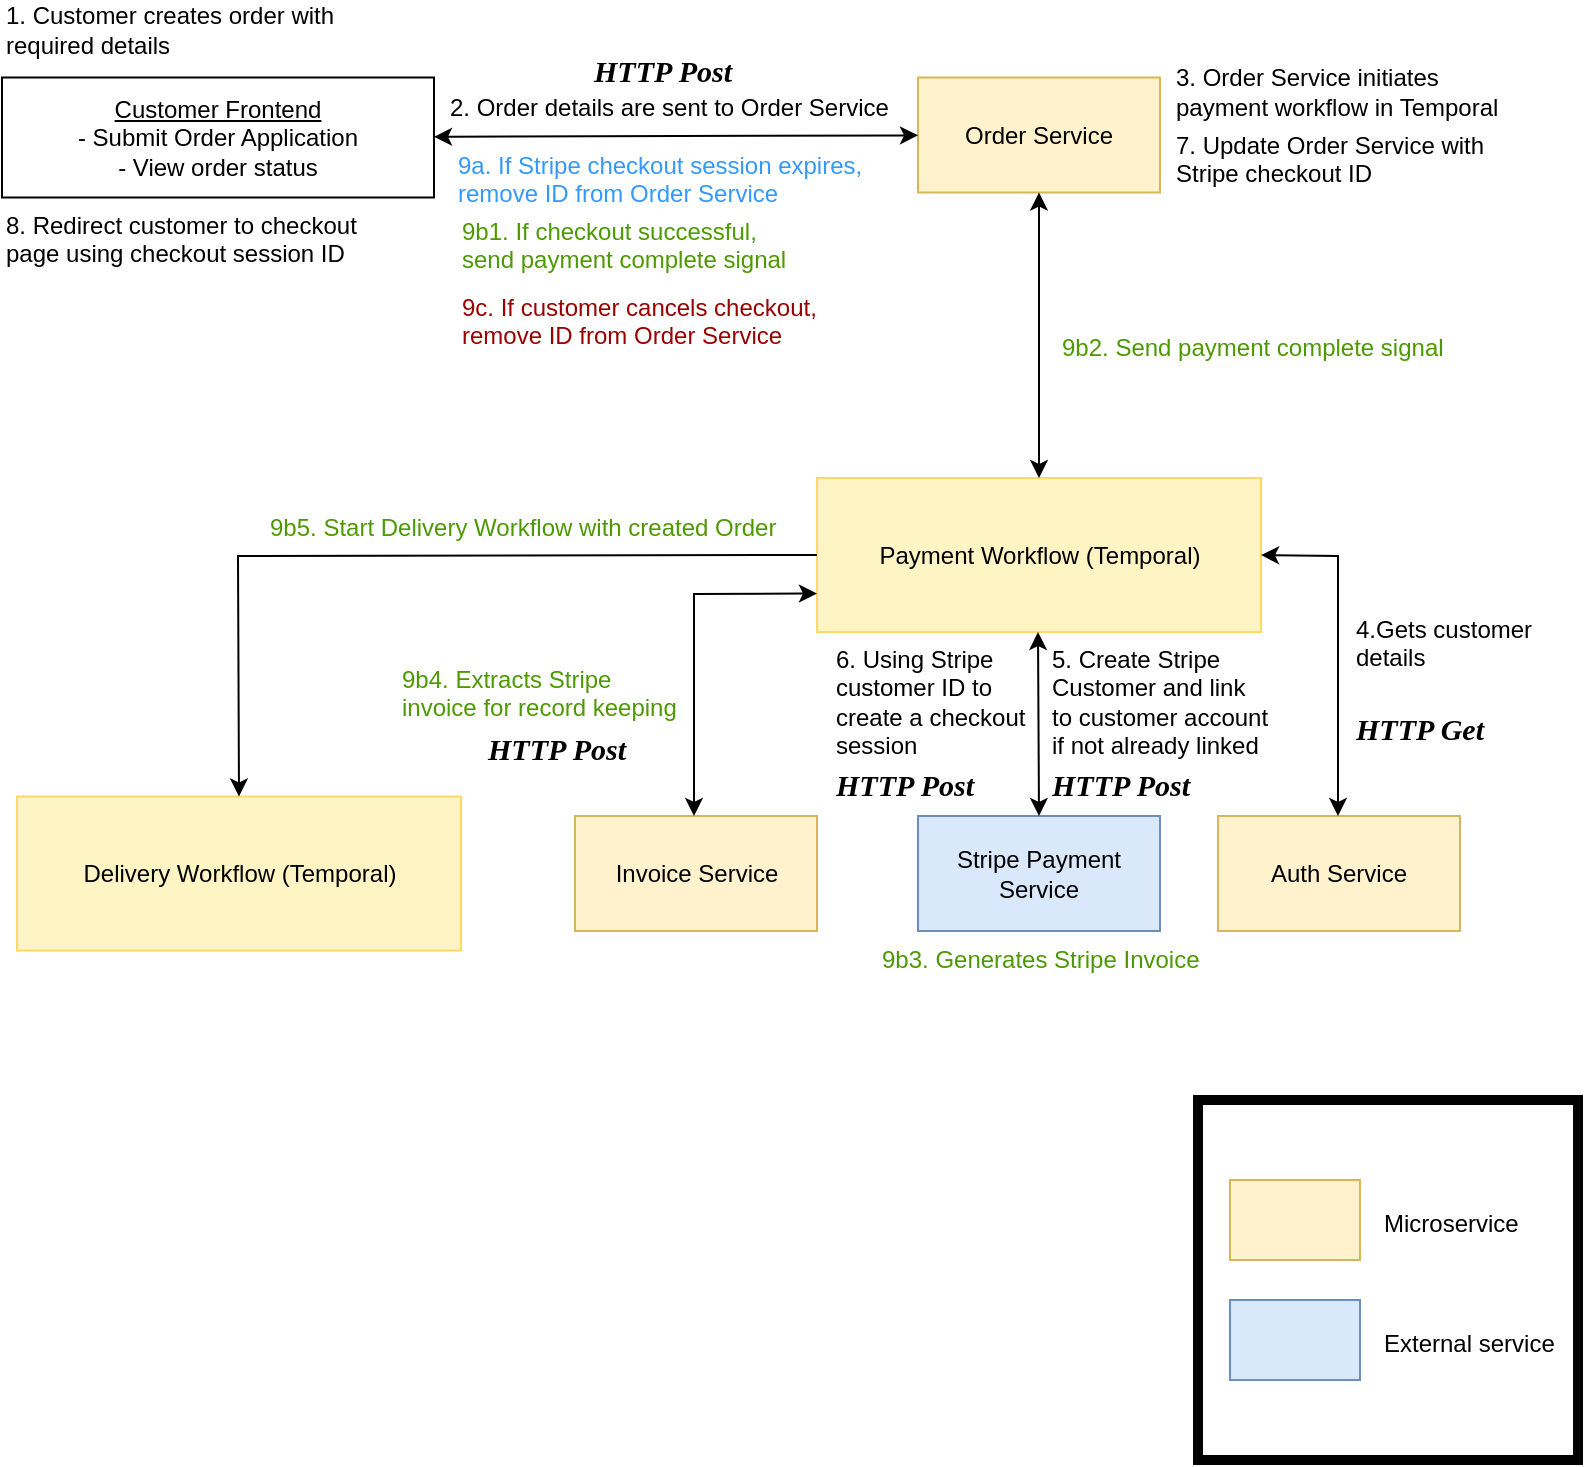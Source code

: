 <mxfile pages="2">
    <diagram name="Page-1" id="jY7Wt-v1LxDKGmgFNE5M">
        <mxGraphModel dx="1487" dy="833" grid="0" gridSize="10" guides="1" tooltips="1" connect="1" arrows="1" fold="1" page="1" pageScale="1" pageWidth="850" pageHeight="1100" math="0" shadow="0">
            <root>
                <mxCell id="0"/>
                <mxCell id="1" parent="0"/>
                <mxCell id="ZCIKir5QU30v5sFeuKnt-1" value="&lt;u&gt;Customer Frontend&lt;/u&gt;&lt;div&gt;- Submit Order Application&lt;/div&gt;&lt;div&gt;- View order status&lt;/div&gt;" style="rounded=0;whiteSpace=wrap;html=1;" parent="1" vertex="1">
                    <mxGeometry x="32" y="58.75" width="216" height="60" as="geometry"/>
                </mxCell>
                <mxCell id="ZCIKir5QU30v5sFeuKnt-2" value="Payment Workflow (Temporal)" style="rounded=0;whiteSpace=wrap;html=1;fillColor=light-dark(#FFF4C3,var(--ge-dark-color, #121212));strokeColor=light-dark(#FFD966,#FFFFFF);" parent="1" vertex="1">
                    <mxGeometry x="439.5" y="259" width="222" height="77" as="geometry"/>
                </mxCell>
                <mxCell id="ZCIKir5QU30v5sFeuKnt-3" value="Order Service" style="rounded=0;whiteSpace=wrap;html=1;fillColor=#fff2cc;strokeColor=#d6b656;" parent="1" vertex="1">
                    <mxGeometry x="490" y="58.75" width="121" height="57.5" as="geometry"/>
                </mxCell>
                <mxCell id="ZCIKir5QU30v5sFeuKnt-4" value="1. Customer creates order with &lt;br&gt;required details" style="text;html=1;align=left;verticalAlign=middle;whiteSpace=wrap;rounded=0;" parent="1" vertex="1">
                    <mxGeometry x="32" y="20" width="239" height="30" as="geometry"/>
                </mxCell>
                <mxCell id="ZCIKir5QU30v5sFeuKnt-5" value="" style="endArrow=classic;startArrow=classic;html=1;rounded=0;" parent="1" source="ZCIKir5QU30v5sFeuKnt-1" target="ZCIKir5QU30v5sFeuKnt-3" edge="1">
                    <mxGeometry width="50" height="50" relative="1" as="geometry">
                        <mxPoint x="359" y="307" as="sourcePoint"/>
                        <mxPoint x="409" y="257" as="targetPoint"/>
                    </mxGeometry>
                </mxCell>
                <mxCell id="ZCIKir5QU30v5sFeuKnt-6" value="" style="endArrow=classic;startArrow=classic;html=1;rounded=0;entryX=0.5;entryY=1;entryDx=0;entryDy=0;" parent="1" source="ZCIKir5QU30v5sFeuKnt-2" target="ZCIKir5QU30v5sFeuKnt-3" edge="1">
                    <mxGeometry width="50" height="50" relative="1" as="geometry">
                        <mxPoint x="424" y="238.289" as="sourcePoint"/>
                        <mxPoint x="550.5" y="184.25" as="targetPoint"/>
                    </mxGeometry>
                </mxCell>
                <mxCell id="ZCIKir5QU30v5sFeuKnt-7" value="2. Order details are sent to Order Service" style="text;html=1;align=left;verticalAlign=middle;whiteSpace=wrap;rounded=0;" parent="1" vertex="1">
                    <mxGeometry x="254" y="58.75" width="239" height="30" as="geometry"/>
                </mxCell>
                <mxCell id="ZCIKir5QU30v5sFeuKnt-8" value="3. Order Service initiates payment workflow in Temporal" style="text;html=1;align=left;verticalAlign=middle;whiteSpace=wrap;rounded=0;" parent="1" vertex="1">
                    <mxGeometry x="617" y="50.75" width="169" height="30" as="geometry"/>
                </mxCell>
                <mxCell id="ZCIKir5QU30v5sFeuKnt-9" value="Auth Service" style="rounded=0;whiteSpace=wrap;html=1;fillColor=#fff2cc;strokeColor=#d6b656;" parent="1" vertex="1">
                    <mxGeometry x="640" y="428" width="121" height="57.5" as="geometry"/>
                </mxCell>
                <mxCell id="ZCIKir5QU30v5sFeuKnt-10" value="" style="endArrow=classic;startArrow=classic;html=1;rounded=0;entryX=1;entryY=0.5;entryDx=0;entryDy=0;" parent="1" target="ZCIKir5QU30v5sFeuKnt-2" edge="1">
                    <mxGeometry width="50" height="50" relative="1" as="geometry">
                        <mxPoint x="700" y="428" as="sourcePoint"/>
                        <mxPoint x="700" y="353" as="targetPoint"/>
                        <Array as="points">
                            <mxPoint x="700" y="298"/>
                        </Array>
                    </mxGeometry>
                </mxCell>
                <mxCell id="ZCIKir5QU30v5sFeuKnt-11" value="4.Gets customer details" style="text;whiteSpace=wrap;align=left;" parent="1" vertex="1">
                    <mxGeometry x="707" y="321" width="113" height="40" as="geometry"/>
                </mxCell>
                <mxCell id="ZCIKir5QU30v5sFeuKnt-12" value="Stripe Payment&lt;br&gt;Service" style="rounded=0;whiteSpace=wrap;html=1;fillColor=#dae8fc;strokeColor=#6c8ebf;" parent="1" vertex="1">
                    <mxGeometry x="490" y="428" width="121" height="57.5" as="geometry"/>
                </mxCell>
                <mxCell id="ZCIKir5QU30v5sFeuKnt-13" value="" style="endArrow=classic;startArrow=classic;html=1;rounded=0;entryX=0.5;entryY=1;entryDx=0;entryDy=0;exitX=0.5;exitY=0;exitDx=0;exitDy=0;" parent="1" source="ZCIKir5QU30v5sFeuKnt-12" edge="1">
                    <mxGeometry width="50" height="50" relative="1" as="geometry">
                        <mxPoint x="550" y="411" as="sourcePoint"/>
                        <mxPoint x="550" y="336" as="targetPoint"/>
                    </mxGeometry>
                </mxCell>
                <mxCell id="ZCIKir5QU30v5sFeuKnt-14" value="6. Using Stripe customer ID to create a checkout session" style="text;whiteSpace=wrap;align=left;" parent="1" vertex="1">
                    <mxGeometry x="447" y="336" width="113" height="72" as="geometry"/>
                </mxCell>
                <mxCell id="ZCIKir5QU30v5sFeuKnt-15" value="5. Create Stripe&#xa;Customer and link&#xa;to customer account if not already linked" style="text;whiteSpace=wrap;align=left;" parent="1" vertex="1">
                    <mxGeometry x="555" y="336" width="113" height="72" as="geometry"/>
                </mxCell>
                <mxCell id="ZCIKir5QU30v5sFeuKnt-16" value="7. Update Order Service with Stripe checkout ID" style="text;whiteSpace=wrap;align=left;" parent="1" vertex="1">
                    <mxGeometry x="617" y="78.75" width="179" height="43.25" as="geometry"/>
                </mxCell>
                <mxCell id="ZCIKir5QU30v5sFeuKnt-17" value="9a. If Stripe checkout session expires, remove ID from Order Service" style="text;whiteSpace=wrap;align=left;fontColor=#3399FF;" parent="1" vertex="1">
                    <mxGeometry x="258" y="88.75" width="242" height="72" as="geometry"/>
                </mxCell>
                <mxCell id="ZCIKir5QU30v5sFeuKnt-18" value="Invoice Service" style="rounded=0;whiteSpace=wrap;html=1;fillColor=#fff2cc;strokeColor=#d6b656;" parent="1" vertex="1">
                    <mxGeometry x="318.5" y="428" width="121" height="57.5" as="geometry"/>
                </mxCell>
                <mxCell id="ZCIKir5QU30v5sFeuKnt-19" value="" style="endArrow=classic;startArrow=classic;html=1;rounded=0;entryX=0;entryY=0.75;entryDx=0;entryDy=0;" parent="1" target="ZCIKir5QU30v5sFeuKnt-2" edge="1">
                    <mxGeometry width="50" height="50" relative="1" as="geometry">
                        <mxPoint x="378" y="428" as="sourcePoint"/>
                        <mxPoint x="340" y="298" as="targetPoint"/>
                        <Array as="points">
                            <mxPoint x="378" y="317"/>
                        </Array>
                    </mxGeometry>
                </mxCell>
                <mxCell id="ZCIKir5QU30v5sFeuKnt-20" value="9b1. If checkout successful, send payment complete signal" style="text;whiteSpace=wrap;align=left;fontColor=#4D9900;labelBackgroundColor=none;" parent="1" vertex="1">
                    <mxGeometry x="259.5" y="122" width="170" height="72" as="geometry"/>
                </mxCell>
                <mxCell id="ZCIKir5QU30v5sFeuKnt-21" value="9b3. Generates Stripe Invoice" style="text;whiteSpace=wrap;align=left;fontColor=#4D9900;labelBackgroundColor=none;" parent="1" vertex="1">
                    <mxGeometry x="470" y="485.5" width="176" height="24.5" as="geometry"/>
                </mxCell>
                <mxCell id="ZCIKir5QU30v5sFeuKnt-22" value="9b4. Extracts Stripe invoice for record keeping" style="text;whiteSpace=wrap;align=left;fontColor=#4D9900;labelBackgroundColor=none;" parent="1" vertex="1">
                    <mxGeometry x="230" y="346" width="142.5" height="52" as="geometry"/>
                </mxCell>
                <mxCell id="ZCIKir5QU30v5sFeuKnt-23" value="9c. If customer cancels checkout, remove ID from Order Service" style="text;whiteSpace=wrap;align=left;fontColor=#990000;labelBackgroundColor=none;" parent="1" vertex="1">
                    <mxGeometry x="259.5" y="160" width="180" height="72" as="geometry"/>
                </mxCell>
                <mxCell id="ZCIKir5QU30v5sFeuKnt-24" value="Delivery Workflow (Temporal)" style="rounded=0;whiteSpace=wrap;html=1;fillColor=light-dark(#FFF4C3,var(--ge-dark-color, #121212));strokeColor=light-dark(#FFD966,#FFFFFF);" parent="1" vertex="1">
                    <mxGeometry x="39.5" y="418.25" width="222" height="77" as="geometry"/>
                </mxCell>
                <mxCell id="ZCIKir5QU30v5sFeuKnt-25" value="" style="endArrow=none;startArrow=classic;html=1;rounded=0;entryX=0;entryY=0.5;entryDx=0;entryDy=0;startFill=1;endFill=0;exitX=0.5;exitY=0;exitDx=0;exitDy=0;" parent="1" source="ZCIKir5QU30v5sFeuKnt-24" target="ZCIKir5QU30v5sFeuKnt-2" edge="1">
                    <mxGeometry width="50" height="50" relative="1" as="geometry">
                        <mxPoint x="150" y="343.5" as="sourcePoint"/>
                        <mxPoint x="212" y="232.5" as="targetPoint"/>
                        <Array as="points">
                            <mxPoint x="150" y="298"/>
                        </Array>
                    </mxGeometry>
                </mxCell>
                <mxCell id="ZCIKir5QU30v5sFeuKnt-26" value="9b5. Start Delivery Workflow with created Order" style="text;whiteSpace=wrap;align=left;fontColor=#4D9900;labelBackgroundColor=none;" parent="1" vertex="1">
                    <mxGeometry x="164" y="270" width="261.5" height="31" as="geometry"/>
                </mxCell>
                <mxCell id="ZCIKir5QU30v5sFeuKnt-27" value="8. Redirect customer to checkout page using checkout session ID" style="text;whiteSpace=wrap;align=left;" parent="1" vertex="1">
                    <mxGeometry x="32" y="119" width="206.5" height="41" as="geometry"/>
                </mxCell>
                <mxCell id="zEMAxL01PxFPJ_ourGKK-1" value="9b2. Send payment complete signal" style="text;whiteSpace=wrap;align=left;fontColor=#4D9900;labelBackgroundColor=none;" parent="1" vertex="1">
                    <mxGeometry x="560" y="180" width="210" height="72" as="geometry"/>
                </mxCell>
                <mxCell id="2" value="&lt;h5&gt;&lt;font style=&quot;font-size: 15px;&quot; face=&quot;Lucida Console&quot;&gt;&lt;i&gt;HTTP Post&lt;/i&gt;&lt;/font&gt;&lt;/h5&gt;" style="text;html=1;align=left;verticalAlign=middle;whiteSpace=wrap;rounded=0;" parent="1" vertex="1">
                    <mxGeometry x="325.5" y="40" width="100" height="30" as="geometry"/>
                </mxCell>
                <mxCell id="4" value="&lt;h5&gt;&lt;font style=&quot;font-size: 15px;&quot; face=&quot;Lucida Console&quot;&gt;&lt;i&gt;HTTP Post&lt;/i&gt;&lt;/font&gt;&lt;/h5&gt;" style="text;html=1;align=left;verticalAlign=middle;whiteSpace=wrap;rounded=0;" parent="1" vertex="1">
                    <mxGeometry x="555" y="398" width="100" height="28" as="geometry"/>
                </mxCell>
                <mxCell id="5" value="&lt;h5&gt;&lt;font style=&quot;font-size: 15px;&quot; face=&quot;Lucida Console&quot;&gt;&lt;i&gt;HTTP Get&lt;/i&gt;&lt;/font&gt;&lt;/h5&gt;" style="text;html=1;align=left;verticalAlign=middle;whiteSpace=wrap;rounded=0;" parent="1" vertex="1">
                    <mxGeometry x="707" y="370" width="100" height="28" as="geometry"/>
                </mxCell>
                <mxCell id="6" value="&lt;h5&gt;&lt;font style=&quot;font-size: 15px;&quot; face=&quot;Lucida Console&quot;&gt;&lt;i&gt;HTTP Post&lt;/i&gt;&lt;/font&gt;&lt;/h5&gt;" style="text;html=1;align=left;verticalAlign=middle;whiteSpace=wrap;rounded=0;" parent="1" vertex="1">
                    <mxGeometry x="447" y="398" width="100" height="28" as="geometry"/>
                </mxCell>
                <mxCell id="7" value="&lt;h5&gt;&lt;font style=&quot;font-size: 15px;&quot; face=&quot;Lucida Console&quot;&gt;&lt;i&gt;HTTP Post&lt;/i&gt;&lt;/font&gt;&lt;/h5&gt;" style="text;html=1;align=left;verticalAlign=middle;whiteSpace=wrap;rounded=0;" parent="1" vertex="1">
                    <mxGeometry x="272.5" y="380" width="100" height="28" as="geometry"/>
                </mxCell>
                <mxCell id="8" value="" style="rounded=0;whiteSpace=wrap;html=1;strokeWidth=5;perimeterSpacing=6;" parent="1" vertex="1">
                    <mxGeometry x="630" y="570" width="190" height="180" as="geometry"/>
                </mxCell>
                <mxCell id="9" value="" style="rounded=0;whiteSpace=wrap;html=1;fillColor=#fff2cc;strokeColor=#d6b656;" parent="1" vertex="1">
                    <mxGeometry x="646" y="610" width="65" height="40" as="geometry"/>
                </mxCell>
                <mxCell id="10" value="Microservice" style="text;whiteSpace=wrap;align=left;fontColor=#000000;labelBackgroundColor=none;" parent="1" vertex="1">
                    <mxGeometry x="720.5" y="617.75" width="73" height="24.5" as="geometry"/>
                </mxCell>
                <mxCell id="11" value="" style="rounded=0;whiteSpace=wrap;html=1;fillColor=#dae8fc;strokeColor=#6c8ebf;" parent="1" vertex="1">
                    <mxGeometry x="646" y="670" width="65" height="40" as="geometry"/>
                </mxCell>
                <mxCell id="12" value="External service" style="text;whiteSpace=wrap;align=left;fontColor=#000000;labelBackgroundColor=none;" parent="1" vertex="1">
                    <mxGeometry x="720.5" y="677.75" width="97" height="24.5" as="geometry"/>
                </mxCell>
            </root>
        </mxGraphModel>
    </diagram>
    <diagram id="oQ1AOyyI3Q7XOdvHtLZJ" name="Page-2">
        <mxGraphModel dx="657" dy="409" grid="1" gridSize="10" guides="1" tooltips="1" connect="1" arrows="1" fold="1" page="1" pageScale="1" pageWidth="850" pageHeight="1100" math="0" shadow="0">
            <root>
                <mxCell id="0"/>
                <mxCell id="1" parent="0"/>
                <mxCell id="feGOOBgOvWt05ZG6CZba-1" style="edgeStyle=orthogonalEdgeStyle;rounded=0;orthogonalLoop=1;jettySize=auto;html=1;exitX=1;exitY=0.5;exitDx=0;exitDy=0;entryX=0;entryY=0.5;entryDx=0;entryDy=0;" edge="1" parent="1" source="feGOOBgOvWt05ZG6CZba-4" target="feGOOBgOvWt05ZG6CZba-8">
                    <mxGeometry relative="1" as="geometry"/>
                </mxCell>
                <mxCell id="feGOOBgOvWt05ZG6CZba-2" style="edgeStyle=orthogonalEdgeStyle;rounded=0;orthogonalLoop=1;jettySize=auto;html=1;exitX=1;exitY=0.5;exitDx=0;exitDy=0;entryX=0;entryY=0.5;entryDx=0;entryDy=0;" edge="1" parent="1" source="feGOOBgOvWt05ZG6CZba-4" target="feGOOBgOvWt05ZG6CZba-10">
                    <mxGeometry relative="1" as="geometry"/>
                </mxCell>
                <mxCell id="feGOOBgOvWt05ZG6CZba-3" style="edgeStyle=none;html=1;exitX=0.5;exitY=1;exitDx=0;exitDy=0;entryX=0.5;entryY=0;entryDx=0;entryDy=0;" edge="1" parent="1" source="feGOOBgOvWt05ZG6CZba-4" target="feGOOBgOvWt05ZG6CZba-7">
                    <mxGeometry relative="1" as="geometry"/>
                </mxCell>
                <mxCell id="feGOOBgOvWt05ZG6CZba-4" value="&lt;u&gt;&lt;font color=&quot;#000000&quot;&gt;Customer Frontend&lt;/font&gt;&lt;br&gt;&lt;/u&gt;&lt;span style=&quot;background-color: transparent; color: light-dark(rgb(0, 0, 0), rgb(255, 255, 255));&quot;&gt;- Ask Chatbot about delivery status &amp;amp; info&lt;/span&gt;" style="rounded=0;whiteSpace=wrap;html=1;align=center;" vertex="1" parent="1">
                    <mxGeometry x="250" y="200" width="120" height="60" as="geometry"/>
                </mxCell>
                <mxCell id="feGOOBgOvWt05ZG6CZba-5" style="edgeStyle=orthogonalEdgeStyle;rounded=0;orthogonalLoop=1;jettySize=auto;html=1;exitX=0;exitY=0.5;exitDx=0;exitDy=0;entryX=0;entryY=0.5;entryDx=0;entryDy=0;" edge="1" parent="1" source="feGOOBgOvWt05ZG6CZba-7" target="feGOOBgOvWt05ZG6CZba-7">
                    <mxGeometry relative="1" as="geometry"/>
                </mxCell>
                <mxCell id="feGOOBgOvWt05ZG6CZba-6" style="edgeStyle=none;html=1;exitX=0.5;exitY=0;exitDx=0;exitDy=0;entryX=0.5;entryY=1;entryDx=0;entryDy=0;" edge="1" parent="1" source="feGOOBgOvWt05ZG6CZba-7" target="feGOOBgOvWt05ZG6CZba-4">
                    <mxGeometry relative="1" as="geometry"/>
                </mxCell>
                <mxCell id="feGOOBgOvWt05ZG6CZba-7" value="Customer Support (RAG)" style="rounded=0;whiteSpace=wrap;html=1;fillColor=#fff2cc;strokeColor=#d6b656;" vertex="1" parent="1">
                    <mxGeometry x="250" y="360" width="120" height="60" as="geometry"/>
                </mxCell>
                <mxCell id="feGOOBgOvWt05ZG6CZba-8" value="Order Service" style="rounded=0;whiteSpace=wrap;html=1;fillColor=#fff2cc;strokeColor=#d6b656;" vertex="1" parent="1">
                    <mxGeometry x="470" y="100" width="120" height="60" as="geometry"/>
                </mxCell>
                <mxCell id="feGOOBgOvWt05ZG6CZba-9" style="edgeStyle=none;html=1;exitX=0;exitY=0.5;exitDx=0;exitDy=0;" edge="1" parent="1" source="feGOOBgOvWt05ZG6CZba-10">
                    <mxGeometry relative="1" as="geometry">
                        <mxPoint x="370" y="230" as="targetPoint"/>
                    </mxGeometry>
                </mxCell>
                <mxCell id="feGOOBgOvWt05ZG6CZba-10" value="Driver Service" style="rounded=0;whiteSpace=wrap;html=1;fillColor=#fff2cc;strokeColor=#d6b656;" vertex="1" parent="1">
                    <mxGeometry x="470" y="200" width="120" height="60" as="geometry"/>
                </mxCell>
                <mxCell id="feGOOBgOvWt05ZG6CZba-11" value="&lt;span style=&quot;background-color: transparent; color: light-dark(rgb(0, 0, 0), rgb(255, 255, 255));&quot;&gt;1. Provide CS (RAG) with prompt&lt;/span&gt;" style="text;html=1;align=left;verticalAlign=middle;resizable=0;points=[];autosize=1;strokeColor=none;fillColor=none;" vertex="1" parent="1">
                    <mxGeometry x="120" y="270" width="200" height="30" as="geometry"/>
                </mxCell>
                <mxCell id="feGOOBgOvWt05ZG6CZba-12" value="3. Check user ID" style="text;html=1;align=left;verticalAlign=middle;resizable=0;points=[];autosize=1;strokeColor=none;fillColor=none;" vertex="1" parent="1">
                    <mxGeometry x="600" y="100" width="110" height="30" as="geometry"/>
                </mxCell>
                <mxCell id="feGOOBgOvWt05ZG6CZba-13" value="4. Return order record/s" style="text;html=1;align=left;verticalAlign=middle;resizable=0;points=[];autosize=1;strokeColor=none;fillColor=none;" vertex="1" parent="1">
                    <mxGeometry x="600" y="130" width="150" height="30" as="geometry"/>
                </mxCell>
                <mxCell id="feGOOBgOvWt05ZG6CZba-14" value="5. Check order ID" style="text;html=1;align=left;verticalAlign=middle;resizable=0;points=[];autosize=1;strokeColor=none;fillColor=none;" vertex="1" parent="1">
                    <mxGeometry x="600" y="200" width="120" height="30" as="geometry"/>
                </mxCell>
                <mxCell id="feGOOBgOvWt05ZG6CZba-15" value="6. Return driver info" style="text;html=1;align=left;verticalAlign=middle;resizable=0;points=[];autosize=1;strokeColor=none;fillColor=none;" vertex="1" parent="1">
                    <mxGeometry x="600" y="230" width="130" height="30" as="geometry"/>
                </mxCell>
                <mxCell id="feGOOBgOvWt05ZG6CZba-16" value="&lt;span style=&quot;background-color: transparent; color: light-dark(rgb(0, 0, 0), rgb(255, 255, 255));&quot;&gt;2. Return list of APIs to call&lt;/span&gt;" style="text;html=1;align=left;verticalAlign=middle;resizable=0;points=[];autosize=1;strokeColor=none;fillColor=none;" vertex="1" parent="1">
                    <mxGeometry x="120" y="295" width="170" height="30" as="geometry"/>
                </mxCell>
                <mxCell id="feGOOBgOvWt05ZG6CZba-17" value="Invoice Service" style="rounded=0;whiteSpace=wrap;html=1;fillColor=#fff2cc;strokeColor=#d6b656;" vertex="1" parent="1">
                    <mxGeometry x="470" y="300" width="120" height="60" as="geometry"/>
                </mxCell>
                <mxCell id="feGOOBgOvWt05ZG6CZba-18" value="7. Check order ID&lt;div&gt;&lt;font color=&quot;#000000&quot;&gt;&lt;br&gt;&lt;/font&gt;&lt;div&gt;8. Return invoice&lt;/div&gt;&lt;/div&gt;" style="text;html=1;align=left;verticalAlign=middle;resizable=0;points=[];autosize=1;strokeColor=none;fillColor=none;" vertex="1" parent="1">
                    <mxGeometry x="605" y="300" width="120" height="60" as="geometry"/>
                </mxCell>
                <mxCell id="feGOOBgOvWt05ZG6CZba-19" style="edgeStyle=orthogonalEdgeStyle;rounded=0;orthogonalLoop=1;jettySize=auto;html=1;exitX=1;exitY=0.5;exitDx=0;exitDy=0;entryX=0;entryY=0.5;entryDx=0;entryDy=0;" edge="1" parent="1" source="feGOOBgOvWt05ZG6CZba-4" target="feGOOBgOvWt05ZG6CZba-17">
                    <mxGeometry relative="1" as="geometry">
                        <mxPoint x="380" y="240" as="sourcePoint"/>
                        <mxPoint x="480" y="140" as="targetPoint"/>
                    </mxGeometry>
                </mxCell>
            </root>
        </mxGraphModel>
    </diagram>
</mxfile>